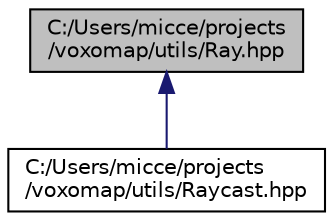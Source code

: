digraph "C:/Users/micce/projects/voxomap/utils/Ray.hpp"
{
 // LATEX_PDF_SIZE
  edge [fontname="Helvetica",fontsize="10",labelfontname="Helvetica",labelfontsize="10"];
  node [fontname="Helvetica",fontsize="10",shape=record];
  Node1 [label="C:/Users/micce/projects\l/voxomap/utils/Ray.hpp",height=0.2,width=0.4,color="black", fillcolor="grey75", style="filled", fontcolor="black",tooltip=" "];
  Node1 -> Node2 [dir="back",color="midnightblue",fontsize="10",style="solid",fontname="Helvetica"];
  Node2 [label="C:/Users/micce/projects\l/voxomap/utils/Raycast.hpp",height=0.2,width=0.4,color="black", fillcolor="white", style="filled",URL="$_raycast_8hpp.html",tooltip=" "];
}
